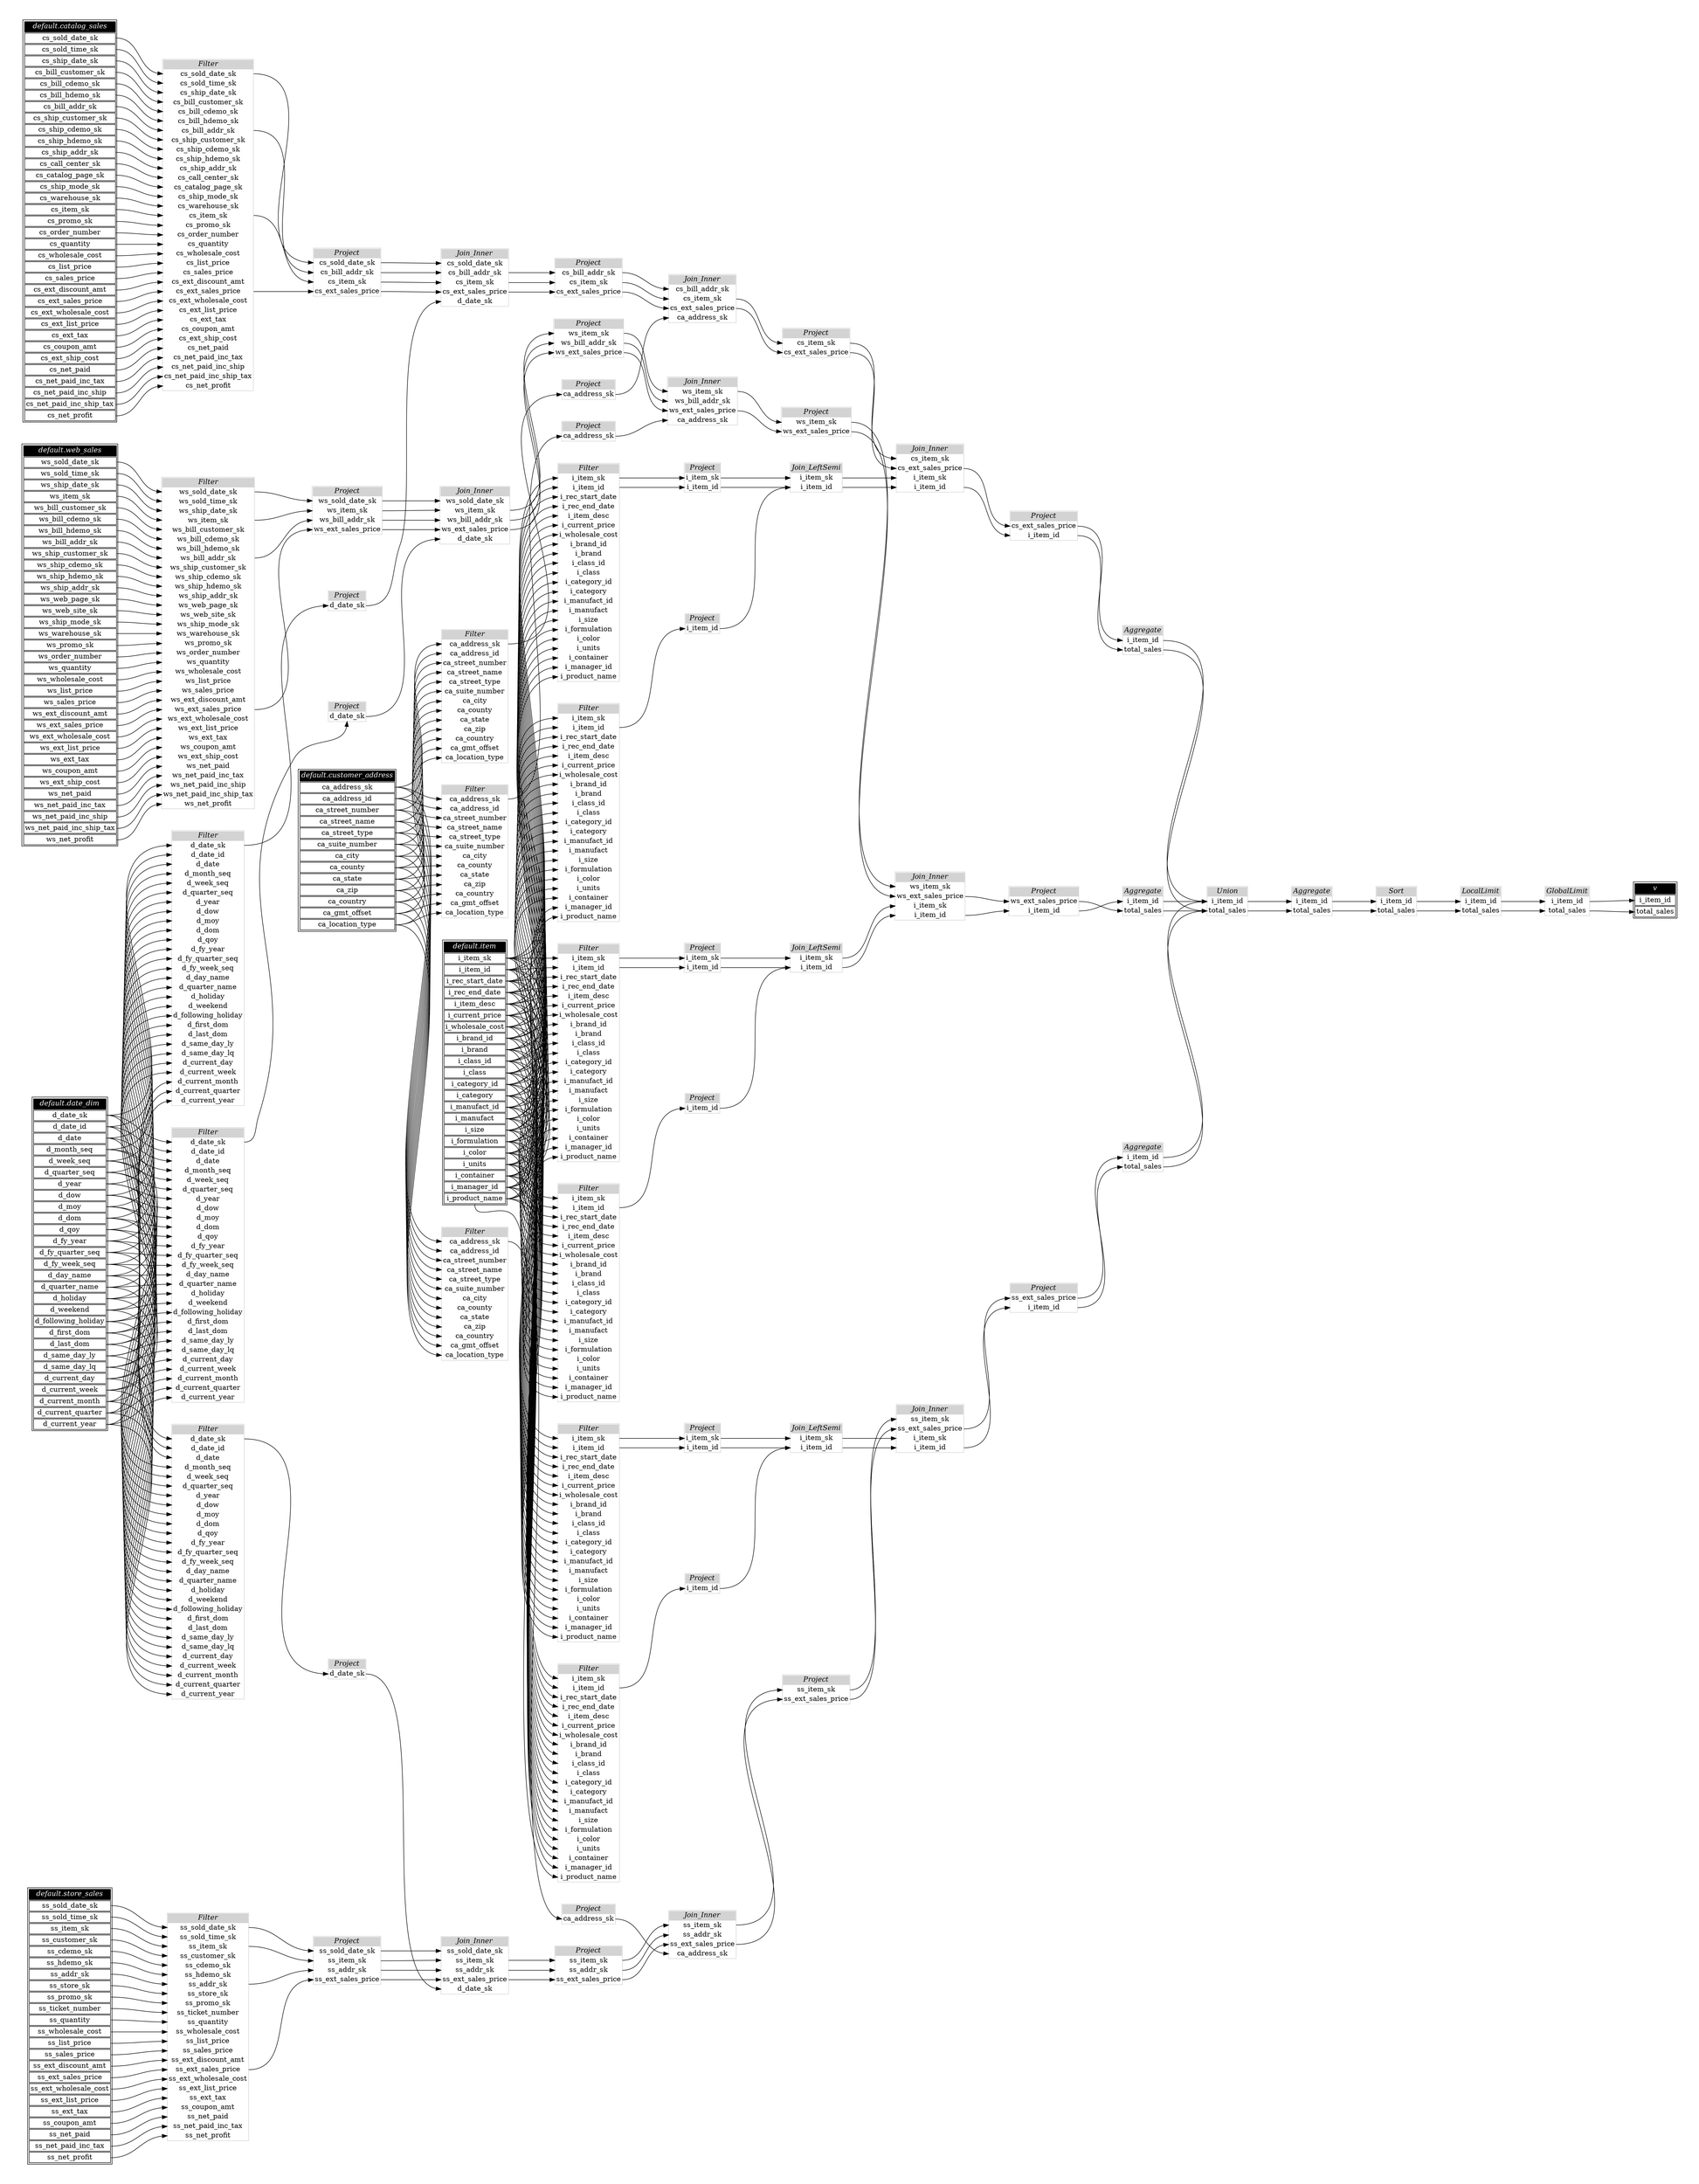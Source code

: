 // Automatically generated by TPCDSFlowTestSuite


digraph {
  graph [pad="0.5" nodesep="0.5" ranksep="1" fontname="Helvetica" rankdir=LR];
  node [shape=plaintext]

  
"Aggregate_11edfdd" [label=<
<table color="lightgray" border="1" cellborder="0" cellspacing="0">
  <tr><td bgcolor="lightgray" port="nodeName"><i>Aggregate</i></td></tr>
  <tr><td port="0">i_item_id</td></tr>
<tr><td port="1">total_sales</td></tr>
</table>>];
     

"Aggregate_1d2e12f" [label=<
<table color="lightgray" border="1" cellborder="0" cellspacing="0">
  <tr><td bgcolor="lightgray" port="nodeName"><i>Aggregate</i></td></tr>
  <tr><td port="0">i_item_id</td></tr>
<tr><td port="1">total_sales</td></tr>
</table>>];
     

"Aggregate_797ef31" [label=<
<table color="lightgray" border="1" cellborder="0" cellspacing="0">
  <tr><td bgcolor="lightgray" port="nodeName"><i>Aggregate</i></td></tr>
  <tr><td port="0">i_item_id</td></tr>
<tr><td port="1">total_sales</td></tr>
</table>>];
     

"Aggregate_a5cd1cb" [label=<
<table color="lightgray" border="1" cellborder="0" cellspacing="0">
  <tr><td bgcolor="lightgray" port="nodeName"><i>Aggregate</i></td></tr>
  <tr><td port="0">i_item_id</td></tr>
<tr><td port="1">total_sales</td></tr>
</table>>];
     

"Filter_106d707" [label=<
<table color="lightgray" border="1" cellborder="0" cellspacing="0">
  <tr><td bgcolor="lightgray" port="nodeName"><i>Filter</i></td></tr>
  <tr><td port="0">ca_address_sk</td></tr>
<tr><td port="1">ca_address_id</td></tr>
<tr><td port="2">ca_street_number</td></tr>
<tr><td port="3">ca_street_name</td></tr>
<tr><td port="4">ca_street_type</td></tr>
<tr><td port="5">ca_suite_number</td></tr>
<tr><td port="6">ca_city</td></tr>
<tr><td port="7">ca_county</td></tr>
<tr><td port="8">ca_state</td></tr>
<tr><td port="9">ca_zip</td></tr>
<tr><td port="10">ca_country</td></tr>
<tr><td port="11">ca_gmt_offset</td></tr>
<tr><td port="12">ca_location_type</td></tr>
</table>>];
     

"Filter_11983b3" [label=<
<table color="lightgray" border="1" cellborder="0" cellspacing="0">
  <tr><td bgcolor="lightgray" port="nodeName"><i>Filter</i></td></tr>
  <tr><td port="0">d_date_sk</td></tr>
<tr><td port="1">d_date_id</td></tr>
<tr><td port="2">d_date</td></tr>
<tr><td port="3">d_month_seq</td></tr>
<tr><td port="4">d_week_seq</td></tr>
<tr><td port="5">d_quarter_seq</td></tr>
<tr><td port="6">d_year</td></tr>
<tr><td port="7">d_dow</td></tr>
<tr><td port="8">d_moy</td></tr>
<tr><td port="9">d_dom</td></tr>
<tr><td port="10">d_qoy</td></tr>
<tr><td port="11">d_fy_year</td></tr>
<tr><td port="12">d_fy_quarter_seq</td></tr>
<tr><td port="13">d_fy_week_seq</td></tr>
<tr><td port="14">d_day_name</td></tr>
<tr><td port="15">d_quarter_name</td></tr>
<tr><td port="16">d_holiday</td></tr>
<tr><td port="17">d_weekend</td></tr>
<tr><td port="18">d_following_holiday</td></tr>
<tr><td port="19">d_first_dom</td></tr>
<tr><td port="20">d_last_dom</td></tr>
<tr><td port="21">d_same_day_ly</td></tr>
<tr><td port="22">d_same_day_lq</td></tr>
<tr><td port="23">d_current_day</td></tr>
<tr><td port="24">d_current_week</td></tr>
<tr><td port="25">d_current_month</td></tr>
<tr><td port="26">d_current_quarter</td></tr>
<tr><td port="27">d_current_year</td></tr>
</table>>];
     

"Filter_315c43c" [label=<
<table color="lightgray" border="1" cellborder="0" cellspacing="0">
  <tr><td bgcolor="lightgray" port="nodeName"><i>Filter</i></td></tr>
  <tr><td port="0">ss_sold_date_sk</td></tr>
<tr><td port="1">ss_sold_time_sk</td></tr>
<tr><td port="2">ss_item_sk</td></tr>
<tr><td port="3">ss_customer_sk</td></tr>
<tr><td port="4">ss_cdemo_sk</td></tr>
<tr><td port="5">ss_hdemo_sk</td></tr>
<tr><td port="6">ss_addr_sk</td></tr>
<tr><td port="7">ss_store_sk</td></tr>
<tr><td port="8">ss_promo_sk</td></tr>
<tr><td port="9">ss_ticket_number</td></tr>
<tr><td port="10">ss_quantity</td></tr>
<tr><td port="11">ss_wholesale_cost</td></tr>
<tr><td port="12">ss_list_price</td></tr>
<tr><td port="13">ss_sales_price</td></tr>
<tr><td port="14">ss_ext_discount_amt</td></tr>
<tr><td port="15">ss_ext_sales_price</td></tr>
<tr><td port="16">ss_ext_wholesale_cost</td></tr>
<tr><td port="17">ss_ext_list_price</td></tr>
<tr><td port="18">ss_ext_tax</td></tr>
<tr><td port="19">ss_coupon_amt</td></tr>
<tr><td port="20">ss_net_paid</td></tr>
<tr><td port="21">ss_net_paid_inc_tax</td></tr>
<tr><td port="22">ss_net_profit</td></tr>
</table>>];
     

"Filter_3dbee73" [label=<
<table color="lightgray" border="1" cellborder="0" cellspacing="0">
  <tr><td bgcolor="lightgray" port="nodeName"><i>Filter</i></td></tr>
  <tr><td port="0">d_date_sk</td></tr>
<tr><td port="1">d_date_id</td></tr>
<tr><td port="2">d_date</td></tr>
<tr><td port="3">d_month_seq</td></tr>
<tr><td port="4">d_week_seq</td></tr>
<tr><td port="5">d_quarter_seq</td></tr>
<tr><td port="6">d_year</td></tr>
<tr><td port="7">d_dow</td></tr>
<tr><td port="8">d_moy</td></tr>
<tr><td port="9">d_dom</td></tr>
<tr><td port="10">d_qoy</td></tr>
<tr><td port="11">d_fy_year</td></tr>
<tr><td port="12">d_fy_quarter_seq</td></tr>
<tr><td port="13">d_fy_week_seq</td></tr>
<tr><td port="14">d_day_name</td></tr>
<tr><td port="15">d_quarter_name</td></tr>
<tr><td port="16">d_holiday</td></tr>
<tr><td port="17">d_weekend</td></tr>
<tr><td port="18">d_following_holiday</td></tr>
<tr><td port="19">d_first_dom</td></tr>
<tr><td port="20">d_last_dom</td></tr>
<tr><td port="21">d_same_day_ly</td></tr>
<tr><td port="22">d_same_day_lq</td></tr>
<tr><td port="23">d_current_day</td></tr>
<tr><td port="24">d_current_week</td></tr>
<tr><td port="25">d_current_month</td></tr>
<tr><td port="26">d_current_quarter</td></tr>
<tr><td port="27">d_current_year</td></tr>
</table>>];
     

"Filter_400098d" [label=<
<table color="lightgray" border="1" cellborder="0" cellspacing="0">
  <tr><td bgcolor="lightgray" port="nodeName"><i>Filter</i></td></tr>
  <tr><td port="0">i_item_sk</td></tr>
<tr><td port="1">i_item_id</td></tr>
<tr><td port="2">i_rec_start_date</td></tr>
<tr><td port="3">i_rec_end_date</td></tr>
<tr><td port="4">i_item_desc</td></tr>
<tr><td port="5">i_current_price</td></tr>
<tr><td port="6">i_wholesale_cost</td></tr>
<tr><td port="7">i_brand_id</td></tr>
<tr><td port="8">i_brand</td></tr>
<tr><td port="9">i_class_id</td></tr>
<tr><td port="10">i_class</td></tr>
<tr><td port="11">i_category_id</td></tr>
<tr><td port="12">i_category</td></tr>
<tr><td port="13">i_manufact_id</td></tr>
<tr><td port="14">i_manufact</td></tr>
<tr><td port="15">i_size</td></tr>
<tr><td port="16">i_formulation</td></tr>
<tr><td port="17">i_color</td></tr>
<tr><td port="18">i_units</td></tr>
<tr><td port="19">i_container</td></tr>
<tr><td port="20">i_manager_id</td></tr>
<tr><td port="21">i_product_name</td></tr>
</table>>];
     

"Filter_6758d94" [label=<
<table color="lightgray" border="1" cellborder="0" cellspacing="0">
  <tr><td bgcolor="lightgray" port="nodeName"><i>Filter</i></td></tr>
  <tr><td port="0">ca_address_sk</td></tr>
<tr><td port="1">ca_address_id</td></tr>
<tr><td port="2">ca_street_number</td></tr>
<tr><td port="3">ca_street_name</td></tr>
<tr><td port="4">ca_street_type</td></tr>
<tr><td port="5">ca_suite_number</td></tr>
<tr><td port="6">ca_city</td></tr>
<tr><td port="7">ca_county</td></tr>
<tr><td port="8">ca_state</td></tr>
<tr><td port="9">ca_zip</td></tr>
<tr><td port="10">ca_country</td></tr>
<tr><td port="11">ca_gmt_offset</td></tr>
<tr><td port="12">ca_location_type</td></tr>
</table>>];
     

"Filter_8564c97" [label=<
<table color="lightgray" border="1" cellborder="0" cellspacing="0">
  <tr><td bgcolor="lightgray" port="nodeName"><i>Filter</i></td></tr>
  <tr><td port="0">ca_address_sk</td></tr>
<tr><td port="1">ca_address_id</td></tr>
<tr><td port="2">ca_street_number</td></tr>
<tr><td port="3">ca_street_name</td></tr>
<tr><td port="4">ca_street_type</td></tr>
<tr><td port="5">ca_suite_number</td></tr>
<tr><td port="6">ca_city</td></tr>
<tr><td port="7">ca_county</td></tr>
<tr><td port="8">ca_state</td></tr>
<tr><td port="9">ca_zip</td></tr>
<tr><td port="10">ca_country</td></tr>
<tr><td port="11">ca_gmt_offset</td></tr>
<tr><td port="12">ca_location_type</td></tr>
</table>>];
     

"Filter_8f120b1" [label=<
<table color="lightgray" border="1" cellborder="0" cellspacing="0">
  <tr><td bgcolor="lightgray" port="nodeName"><i>Filter</i></td></tr>
  <tr><td port="0">i_item_sk</td></tr>
<tr><td port="1">i_item_id</td></tr>
<tr><td port="2">i_rec_start_date</td></tr>
<tr><td port="3">i_rec_end_date</td></tr>
<tr><td port="4">i_item_desc</td></tr>
<tr><td port="5">i_current_price</td></tr>
<tr><td port="6">i_wholesale_cost</td></tr>
<tr><td port="7">i_brand_id</td></tr>
<tr><td port="8">i_brand</td></tr>
<tr><td port="9">i_class_id</td></tr>
<tr><td port="10">i_class</td></tr>
<tr><td port="11">i_category_id</td></tr>
<tr><td port="12">i_category</td></tr>
<tr><td port="13">i_manufact_id</td></tr>
<tr><td port="14">i_manufact</td></tr>
<tr><td port="15">i_size</td></tr>
<tr><td port="16">i_formulation</td></tr>
<tr><td port="17">i_color</td></tr>
<tr><td port="18">i_units</td></tr>
<tr><td port="19">i_container</td></tr>
<tr><td port="20">i_manager_id</td></tr>
<tr><td port="21">i_product_name</td></tr>
</table>>];
     

"Filter_9064a68" [label=<
<table color="lightgray" border="1" cellborder="0" cellspacing="0">
  <tr><td bgcolor="lightgray" port="nodeName"><i>Filter</i></td></tr>
  <tr><td port="0">cs_sold_date_sk</td></tr>
<tr><td port="1">cs_sold_time_sk</td></tr>
<tr><td port="2">cs_ship_date_sk</td></tr>
<tr><td port="3">cs_bill_customer_sk</td></tr>
<tr><td port="4">cs_bill_cdemo_sk</td></tr>
<tr><td port="5">cs_bill_hdemo_sk</td></tr>
<tr><td port="6">cs_bill_addr_sk</td></tr>
<tr><td port="7">cs_ship_customer_sk</td></tr>
<tr><td port="8">cs_ship_cdemo_sk</td></tr>
<tr><td port="9">cs_ship_hdemo_sk</td></tr>
<tr><td port="10">cs_ship_addr_sk</td></tr>
<tr><td port="11">cs_call_center_sk</td></tr>
<tr><td port="12">cs_catalog_page_sk</td></tr>
<tr><td port="13">cs_ship_mode_sk</td></tr>
<tr><td port="14">cs_warehouse_sk</td></tr>
<tr><td port="15">cs_item_sk</td></tr>
<tr><td port="16">cs_promo_sk</td></tr>
<tr><td port="17">cs_order_number</td></tr>
<tr><td port="18">cs_quantity</td></tr>
<tr><td port="19">cs_wholesale_cost</td></tr>
<tr><td port="20">cs_list_price</td></tr>
<tr><td port="21">cs_sales_price</td></tr>
<tr><td port="22">cs_ext_discount_amt</td></tr>
<tr><td port="23">cs_ext_sales_price</td></tr>
<tr><td port="24">cs_ext_wholesale_cost</td></tr>
<tr><td port="25">cs_ext_list_price</td></tr>
<tr><td port="26">cs_ext_tax</td></tr>
<tr><td port="27">cs_coupon_amt</td></tr>
<tr><td port="28">cs_ext_ship_cost</td></tr>
<tr><td port="29">cs_net_paid</td></tr>
<tr><td port="30">cs_net_paid_inc_tax</td></tr>
<tr><td port="31">cs_net_paid_inc_ship</td></tr>
<tr><td port="32">cs_net_paid_inc_ship_tax</td></tr>
<tr><td port="33">cs_net_profit</td></tr>
</table>>];
     

"Filter_9853379" [label=<
<table color="lightgray" border="1" cellborder="0" cellspacing="0">
  <tr><td bgcolor="lightgray" port="nodeName"><i>Filter</i></td></tr>
  <tr><td port="0">i_item_sk</td></tr>
<tr><td port="1">i_item_id</td></tr>
<tr><td port="2">i_rec_start_date</td></tr>
<tr><td port="3">i_rec_end_date</td></tr>
<tr><td port="4">i_item_desc</td></tr>
<tr><td port="5">i_current_price</td></tr>
<tr><td port="6">i_wholesale_cost</td></tr>
<tr><td port="7">i_brand_id</td></tr>
<tr><td port="8">i_brand</td></tr>
<tr><td port="9">i_class_id</td></tr>
<tr><td port="10">i_class</td></tr>
<tr><td port="11">i_category_id</td></tr>
<tr><td port="12">i_category</td></tr>
<tr><td port="13">i_manufact_id</td></tr>
<tr><td port="14">i_manufact</td></tr>
<tr><td port="15">i_size</td></tr>
<tr><td port="16">i_formulation</td></tr>
<tr><td port="17">i_color</td></tr>
<tr><td port="18">i_units</td></tr>
<tr><td port="19">i_container</td></tr>
<tr><td port="20">i_manager_id</td></tr>
<tr><td port="21">i_product_name</td></tr>
</table>>];
     

"Filter_a458624" [label=<
<table color="lightgray" border="1" cellborder="0" cellspacing="0">
  <tr><td bgcolor="lightgray" port="nodeName"><i>Filter</i></td></tr>
  <tr><td port="0">ws_sold_date_sk</td></tr>
<tr><td port="1">ws_sold_time_sk</td></tr>
<tr><td port="2">ws_ship_date_sk</td></tr>
<tr><td port="3">ws_item_sk</td></tr>
<tr><td port="4">ws_bill_customer_sk</td></tr>
<tr><td port="5">ws_bill_cdemo_sk</td></tr>
<tr><td port="6">ws_bill_hdemo_sk</td></tr>
<tr><td port="7">ws_bill_addr_sk</td></tr>
<tr><td port="8">ws_ship_customer_sk</td></tr>
<tr><td port="9">ws_ship_cdemo_sk</td></tr>
<tr><td port="10">ws_ship_hdemo_sk</td></tr>
<tr><td port="11">ws_ship_addr_sk</td></tr>
<tr><td port="12">ws_web_page_sk</td></tr>
<tr><td port="13">ws_web_site_sk</td></tr>
<tr><td port="14">ws_ship_mode_sk</td></tr>
<tr><td port="15">ws_warehouse_sk</td></tr>
<tr><td port="16">ws_promo_sk</td></tr>
<tr><td port="17">ws_order_number</td></tr>
<tr><td port="18">ws_quantity</td></tr>
<tr><td port="19">ws_wholesale_cost</td></tr>
<tr><td port="20">ws_list_price</td></tr>
<tr><td port="21">ws_sales_price</td></tr>
<tr><td port="22">ws_ext_discount_amt</td></tr>
<tr><td port="23">ws_ext_sales_price</td></tr>
<tr><td port="24">ws_ext_wholesale_cost</td></tr>
<tr><td port="25">ws_ext_list_price</td></tr>
<tr><td port="26">ws_ext_tax</td></tr>
<tr><td port="27">ws_coupon_amt</td></tr>
<tr><td port="28">ws_ext_ship_cost</td></tr>
<tr><td port="29">ws_net_paid</td></tr>
<tr><td port="30">ws_net_paid_inc_tax</td></tr>
<tr><td port="31">ws_net_paid_inc_ship</td></tr>
<tr><td port="32">ws_net_paid_inc_ship_tax</td></tr>
<tr><td port="33">ws_net_profit</td></tr>
</table>>];
     

"Filter_ad4c083" [label=<
<table color="lightgray" border="1" cellborder="0" cellspacing="0">
  <tr><td bgcolor="lightgray" port="nodeName"><i>Filter</i></td></tr>
  <tr><td port="0">i_item_sk</td></tr>
<tr><td port="1">i_item_id</td></tr>
<tr><td port="2">i_rec_start_date</td></tr>
<tr><td port="3">i_rec_end_date</td></tr>
<tr><td port="4">i_item_desc</td></tr>
<tr><td port="5">i_current_price</td></tr>
<tr><td port="6">i_wholesale_cost</td></tr>
<tr><td port="7">i_brand_id</td></tr>
<tr><td port="8">i_brand</td></tr>
<tr><td port="9">i_class_id</td></tr>
<tr><td port="10">i_class</td></tr>
<tr><td port="11">i_category_id</td></tr>
<tr><td port="12">i_category</td></tr>
<tr><td port="13">i_manufact_id</td></tr>
<tr><td port="14">i_manufact</td></tr>
<tr><td port="15">i_size</td></tr>
<tr><td port="16">i_formulation</td></tr>
<tr><td port="17">i_color</td></tr>
<tr><td port="18">i_units</td></tr>
<tr><td port="19">i_container</td></tr>
<tr><td port="20">i_manager_id</td></tr>
<tr><td port="21">i_product_name</td></tr>
</table>>];
     

"Filter_bdfb3c2" [label=<
<table color="lightgray" border="1" cellborder="0" cellspacing="0">
  <tr><td bgcolor="lightgray" port="nodeName"><i>Filter</i></td></tr>
  <tr><td port="0">i_item_sk</td></tr>
<tr><td port="1">i_item_id</td></tr>
<tr><td port="2">i_rec_start_date</td></tr>
<tr><td port="3">i_rec_end_date</td></tr>
<tr><td port="4">i_item_desc</td></tr>
<tr><td port="5">i_current_price</td></tr>
<tr><td port="6">i_wholesale_cost</td></tr>
<tr><td port="7">i_brand_id</td></tr>
<tr><td port="8">i_brand</td></tr>
<tr><td port="9">i_class_id</td></tr>
<tr><td port="10">i_class</td></tr>
<tr><td port="11">i_category_id</td></tr>
<tr><td port="12">i_category</td></tr>
<tr><td port="13">i_manufact_id</td></tr>
<tr><td port="14">i_manufact</td></tr>
<tr><td port="15">i_size</td></tr>
<tr><td port="16">i_formulation</td></tr>
<tr><td port="17">i_color</td></tr>
<tr><td port="18">i_units</td></tr>
<tr><td port="19">i_container</td></tr>
<tr><td port="20">i_manager_id</td></tr>
<tr><td port="21">i_product_name</td></tr>
</table>>];
     

"Filter_c02258a" [label=<
<table color="lightgray" border="1" cellborder="0" cellspacing="0">
  <tr><td bgcolor="lightgray" port="nodeName"><i>Filter</i></td></tr>
  <tr><td port="0">d_date_sk</td></tr>
<tr><td port="1">d_date_id</td></tr>
<tr><td port="2">d_date</td></tr>
<tr><td port="3">d_month_seq</td></tr>
<tr><td port="4">d_week_seq</td></tr>
<tr><td port="5">d_quarter_seq</td></tr>
<tr><td port="6">d_year</td></tr>
<tr><td port="7">d_dow</td></tr>
<tr><td port="8">d_moy</td></tr>
<tr><td port="9">d_dom</td></tr>
<tr><td port="10">d_qoy</td></tr>
<tr><td port="11">d_fy_year</td></tr>
<tr><td port="12">d_fy_quarter_seq</td></tr>
<tr><td port="13">d_fy_week_seq</td></tr>
<tr><td port="14">d_day_name</td></tr>
<tr><td port="15">d_quarter_name</td></tr>
<tr><td port="16">d_holiday</td></tr>
<tr><td port="17">d_weekend</td></tr>
<tr><td port="18">d_following_holiday</td></tr>
<tr><td port="19">d_first_dom</td></tr>
<tr><td port="20">d_last_dom</td></tr>
<tr><td port="21">d_same_day_ly</td></tr>
<tr><td port="22">d_same_day_lq</td></tr>
<tr><td port="23">d_current_day</td></tr>
<tr><td port="24">d_current_week</td></tr>
<tr><td port="25">d_current_month</td></tr>
<tr><td port="26">d_current_quarter</td></tr>
<tr><td port="27">d_current_year</td></tr>
</table>>];
     

"Filter_e0c7730" [label=<
<table color="lightgray" border="1" cellborder="0" cellspacing="0">
  <tr><td bgcolor="lightgray" port="nodeName"><i>Filter</i></td></tr>
  <tr><td port="0">i_item_sk</td></tr>
<tr><td port="1">i_item_id</td></tr>
<tr><td port="2">i_rec_start_date</td></tr>
<tr><td port="3">i_rec_end_date</td></tr>
<tr><td port="4">i_item_desc</td></tr>
<tr><td port="5">i_current_price</td></tr>
<tr><td port="6">i_wholesale_cost</td></tr>
<tr><td port="7">i_brand_id</td></tr>
<tr><td port="8">i_brand</td></tr>
<tr><td port="9">i_class_id</td></tr>
<tr><td port="10">i_class</td></tr>
<tr><td port="11">i_category_id</td></tr>
<tr><td port="12">i_category</td></tr>
<tr><td port="13">i_manufact_id</td></tr>
<tr><td port="14">i_manufact</td></tr>
<tr><td port="15">i_size</td></tr>
<tr><td port="16">i_formulation</td></tr>
<tr><td port="17">i_color</td></tr>
<tr><td port="18">i_units</td></tr>
<tr><td port="19">i_container</td></tr>
<tr><td port="20">i_manager_id</td></tr>
<tr><td port="21">i_product_name</td></tr>
</table>>];
     

"GlobalLimit_7920037" [label=<
<table color="lightgray" border="1" cellborder="0" cellspacing="0">
  <tr><td bgcolor="lightgray" port="nodeName"><i>GlobalLimit</i></td></tr>
  <tr><td port="0">i_item_id</td></tr>
<tr><td port="1">total_sales</td></tr>
</table>>];
     

"Join_Inner_094ee3e" [label=<
<table color="lightgray" border="1" cellborder="0" cellspacing="0">
  <tr><td bgcolor="lightgray" port="nodeName"><i>Join_Inner</i></td></tr>
  <tr><td port="0">ss_item_sk</td></tr>
<tr><td port="1">ss_ext_sales_price</td></tr>
<tr><td port="2">i_item_sk</td></tr>
<tr><td port="3">i_item_id</td></tr>
</table>>];
     

"Join_Inner_1f94126" [label=<
<table color="lightgray" border="1" cellborder="0" cellspacing="0">
  <tr><td bgcolor="lightgray" port="nodeName"><i>Join_Inner</i></td></tr>
  <tr><td port="0">cs_sold_date_sk</td></tr>
<tr><td port="1">cs_bill_addr_sk</td></tr>
<tr><td port="2">cs_item_sk</td></tr>
<tr><td port="3">cs_ext_sales_price</td></tr>
<tr><td port="4">d_date_sk</td></tr>
</table>>];
     

"Join_Inner_4530c2a" [label=<
<table color="lightgray" border="1" cellborder="0" cellspacing="0">
  <tr><td bgcolor="lightgray" port="nodeName"><i>Join_Inner</i></td></tr>
  <tr><td port="0">ws_item_sk</td></tr>
<tr><td port="1">ws_bill_addr_sk</td></tr>
<tr><td port="2">ws_ext_sales_price</td></tr>
<tr><td port="3">ca_address_sk</td></tr>
</table>>];
     

"Join_Inner_713398c" [label=<
<table color="lightgray" border="1" cellborder="0" cellspacing="0">
  <tr><td bgcolor="lightgray" port="nodeName"><i>Join_Inner</i></td></tr>
  <tr><td port="0">cs_bill_addr_sk</td></tr>
<tr><td port="1">cs_item_sk</td></tr>
<tr><td port="2">cs_ext_sales_price</td></tr>
<tr><td port="3">ca_address_sk</td></tr>
</table>>];
     

"Join_Inner_7f0d3a2" [label=<
<table color="lightgray" border="1" cellborder="0" cellspacing="0">
  <tr><td bgcolor="lightgray" port="nodeName"><i>Join_Inner</i></td></tr>
  <tr><td port="0">ss_item_sk</td></tr>
<tr><td port="1">ss_addr_sk</td></tr>
<tr><td port="2">ss_ext_sales_price</td></tr>
<tr><td port="3">ca_address_sk</td></tr>
</table>>];
     

"Join_Inner_a91c134" [label=<
<table color="lightgray" border="1" cellborder="0" cellspacing="0">
  <tr><td bgcolor="lightgray" port="nodeName"><i>Join_Inner</i></td></tr>
  <tr><td port="0">ss_sold_date_sk</td></tr>
<tr><td port="1">ss_item_sk</td></tr>
<tr><td port="2">ss_addr_sk</td></tr>
<tr><td port="3">ss_ext_sales_price</td></tr>
<tr><td port="4">d_date_sk</td></tr>
</table>>];
     

"Join_Inner_c1b8b8e" [label=<
<table color="lightgray" border="1" cellborder="0" cellspacing="0">
  <tr><td bgcolor="lightgray" port="nodeName"><i>Join_Inner</i></td></tr>
  <tr><td port="0">cs_item_sk</td></tr>
<tr><td port="1">cs_ext_sales_price</td></tr>
<tr><td port="2">i_item_sk</td></tr>
<tr><td port="3">i_item_id</td></tr>
</table>>];
     

"Join_Inner_c857074" [label=<
<table color="lightgray" border="1" cellborder="0" cellspacing="0">
  <tr><td bgcolor="lightgray" port="nodeName"><i>Join_Inner</i></td></tr>
  <tr><td port="0">ws_item_sk</td></tr>
<tr><td port="1">ws_ext_sales_price</td></tr>
<tr><td port="2">i_item_sk</td></tr>
<tr><td port="3">i_item_id</td></tr>
</table>>];
     

"Join_Inner_c9a59aa" [label=<
<table color="lightgray" border="1" cellborder="0" cellspacing="0">
  <tr><td bgcolor="lightgray" port="nodeName"><i>Join_Inner</i></td></tr>
  <tr><td port="0">ws_sold_date_sk</td></tr>
<tr><td port="1">ws_item_sk</td></tr>
<tr><td port="2">ws_bill_addr_sk</td></tr>
<tr><td port="3">ws_ext_sales_price</td></tr>
<tr><td port="4">d_date_sk</td></tr>
</table>>];
     

"Join_LeftSemi_7ee7541" [label=<
<table color="lightgray" border="1" cellborder="0" cellspacing="0">
  <tr><td bgcolor="lightgray" port="nodeName"><i>Join_LeftSemi</i></td></tr>
  <tr><td port="0">i_item_sk</td></tr>
<tr><td port="1">i_item_id</td></tr>
</table>>];
     

"Join_LeftSemi_b29e114" [label=<
<table color="lightgray" border="1" cellborder="0" cellspacing="0">
  <tr><td bgcolor="lightgray" port="nodeName"><i>Join_LeftSemi</i></td></tr>
  <tr><td port="0">i_item_sk</td></tr>
<tr><td port="1">i_item_id</td></tr>
</table>>];
     

"Join_LeftSemi_f1a2fce" [label=<
<table color="lightgray" border="1" cellborder="0" cellspacing="0">
  <tr><td bgcolor="lightgray" port="nodeName"><i>Join_LeftSemi</i></td></tr>
  <tr><td port="0">i_item_sk</td></tr>
<tr><td port="1">i_item_id</td></tr>
</table>>];
     

"LocalLimit_aab7401" [label=<
<table color="lightgray" border="1" cellborder="0" cellspacing="0">
  <tr><td bgcolor="lightgray" port="nodeName"><i>LocalLimit</i></td></tr>
  <tr><td port="0">i_item_id</td></tr>
<tr><td port="1">total_sales</td></tr>
</table>>];
     

"Project_00464a0" [label=<
<table color="lightgray" border="1" cellborder="0" cellspacing="0">
  <tr><td bgcolor="lightgray" port="nodeName"><i>Project</i></td></tr>
  <tr><td port="0">d_date_sk</td></tr>
</table>>];
     

"Project_16f3746" [label=<
<table color="lightgray" border="1" cellborder="0" cellspacing="0">
  <tr><td bgcolor="lightgray" port="nodeName"><i>Project</i></td></tr>
  <tr><td port="0">ws_item_sk</td></tr>
<tr><td port="1">ws_ext_sales_price</td></tr>
</table>>];
     

"Project_1aec464" [label=<
<table color="lightgray" border="1" cellborder="0" cellspacing="0">
  <tr><td bgcolor="lightgray" port="nodeName"><i>Project</i></td></tr>
  <tr><td port="0">ws_item_sk</td></tr>
<tr><td port="1">ws_bill_addr_sk</td></tr>
<tr><td port="2">ws_ext_sales_price</td></tr>
</table>>];
     

"Project_1eb9111" [label=<
<table color="lightgray" border="1" cellborder="0" cellspacing="0">
  <tr><td bgcolor="lightgray" port="nodeName"><i>Project</i></td></tr>
  <tr><td port="0">cs_sold_date_sk</td></tr>
<tr><td port="1">cs_bill_addr_sk</td></tr>
<tr><td port="2">cs_item_sk</td></tr>
<tr><td port="3">cs_ext_sales_price</td></tr>
</table>>];
     

"Project_3ff4b1b" [label=<
<table color="lightgray" border="1" cellborder="0" cellspacing="0">
  <tr><td bgcolor="lightgray" port="nodeName"><i>Project</i></td></tr>
  <tr><td port="0">ss_item_sk</td></tr>
<tr><td port="1">ss_addr_sk</td></tr>
<tr><td port="2">ss_ext_sales_price</td></tr>
</table>>];
     

"Project_47a2905" [label=<
<table color="lightgray" border="1" cellborder="0" cellspacing="0">
  <tr><td bgcolor="lightgray" port="nodeName"><i>Project</i></td></tr>
  <tr><td port="0">ca_address_sk</td></tr>
</table>>];
     

"Project_4de5aa2" [label=<
<table color="lightgray" border="1" cellborder="0" cellspacing="0">
  <tr><td bgcolor="lightgray" port="nodeName"><i>Project</i></td></tr>
  <tr><td port="0">ws_sold_date_sk</td></tr>
<tr><td port="1">ws_item_sk</td></tr>
<tr><td port="2">ws_bill_addr_sk</td></tr>
<tr><td port="3">ws_ext_sales_price</td></tr>
</table>>];
     

"Project_54742ea" [label=<
<table color="lightgray" border="1" cellborder="0" cellspacing="0">
  <tr><td bgcolor="lightgray" port="nodeName"><i>Project</i></td></tr>
  <tr><td port="0">cs_ext_sales_price</td></tr>
<tr><td port="1">i_item_id</td></tr>
</table>>];
     

"Project_55c7d2a" [label=<
<table color="lightgray" border="1" cellborder="0" cellspacing="0">
  <tr><td bgcolor="lightgray" port="nodeName"><i>Project</i></td></tr>
  <tr><td port="0">i_item_sk</td></tr>
<tr><td port="1">i_item_id</td></tr>
</table>>];
     

"Project_64d3696" [label=<
<table color="lightgray" border="1" cellborder="0" cellspacing="0">
  <tr><td bgcolor="lightgray" port="nodeName"><i>Project</i></td></tr>
  <tr><td port="0">i_item_sk</td></tr>
<tr><td port="1">i_item_id</td></tr>
</table>>];
     

"Project_85a44af" [label=<
<table color="lightgray" border="1" cellborder="0" cellspacing="0">
  <tr><td bgcolor="lightgray" port="nodeName"><i>Project</i></td></tr>
  <tr><td port="0">ca_address_sk</td></tr>
</table>>];
     

"Project_a7f22e4" [label=<
<table color="lightgray" border="1" cellborder="0" cellspacing="0">
  <tr><td bgcolor="lightgray" port="nodeName"><i>Project</i></td></tr>
  <tr><td port="0">i_item_sk</td></tr>
<tr><td port="1">i_item_id</td></tr>
</table>>];
     

"Project_ad63042" [label=<
<table color="lightgray" border="1" cellborder="0" cellspacing="0">
  <tr><td bgcolor="lightgray" port="nodeName"><i>Project</i></td></tr>
  <tr><td port="0">cs_item_sk</td></tr>
<tr><td port="1">cs_ext_sales_price</td></tr>
</table>>];
     

"Project_b148ae3" [label=<
<table color="lightgray" border="1" cellborder="0" cellspacing="0">
  <tr><td bgcolor="lightgray" port="nodeName"><i>Project</i></td></tr>
  <tr><td port="0">d_date_sk</td></tr>
</table>>];
     

"Project_b14a713" [label=<
<table color="lightgray" border="1" cellborder="0" cellspacing="0">
  <tr><td bgcolor="lightgray" port="nodeName"><i>Project</i></td></tr>
  <tr><td port="0">cs_bill_addr_sk</td></tr>
<tr><td port="1">cs_item_sk</td></tr>
<tr><td port="2">cs_ext_sales_price</td></tr>
</table>>];
     

"Project_b171039" [label=<
<table color="lightgray" border="1" cellborder="0" cellspacing="0">
  <tr><td bgcolor="lightgray" port="nodeName"><i>Project</i></td></tr>
  <tr><td port="0">ss_sold_date_sk</td></tr>
<tr><td port="1">ss_item_sk</td></tr>
<tr><td port="2">ss_addr_sk</td></tr>
<tr><td port="3">ss_ext_sales_price</td></tr>
</table>>];
     

"Project_b4b2c30" [label=<
<table color="lightgray" border="1" cellborder="0" cellspacing="0">
  <tr><td bgcolor="lightgray" port="nodeName"><i>Project</i></td></tr>
  <tr><td port="0">ss_item_sk</td></tr>
<tr><td port="1">ss_ext_sales_price</td></tr>
</table>>];
     

"Project_b7e18f9" [label=<
<table color="lightgray" border="1" cellborder="0" cellspacing="0">
  <tr><td bgcolor="lightgray" port="nodeName"><i>Project</i></td></tr>
  <tr><td port="0">i_item_id</td></tr>
</table>>];
     

"Project_b7e8fbc" [label=<
<table color="lightgray" border="1" cellborder="0" cellspacing="0">
  <tr><td bgcolor="lightgray" port="nodeName"><i>Project</i></td></tr>
  <tr><td port="0">ca_address_sk</td></tr>
</table>>];
     

"Project_c90d792" [label=<
<table color="lightgray" border="1" cellborder="0" cellspacing="0">
  <tr><td bgcolor="lightgray" port="nodeName"><i>Project</i></td></tr>
  <tr><td port="0">ws_ext_sales_price</td></tr>
<tr><td port="1">i_item_id</td></tr>
</table>>];
     

"Project_ce4e5a2" [label=<
<table color="lightgray" border="1" cellborder="0" cellspacing="0">
  <tr><td bgcolor="lightgray" port="nodeName"><i>Project</i></td></tr>
  <tr><td port="0">d_date_sk</td></tr>
</table>>];
     

"Project_dce078d" [label=<
<table color="lightgray" border="1" cellborder="0" cellspacing="0">
  <tr><td bgcolor="lightgray" port="nodeName"><i>Project</i></td></tr>
  <tr><td port="0">ss_ext_sales_price</td></tr>
<tr><td port="1">i_item_id</td></tr>
</table>>];
     

"Project_f971c19" [label=<
<table color="lightgray" border="1" cellborder="0" cellspacing="0">
  <tr><td bgcolor="lightgray" port="nodeName"><i>Project</i></td></tr>
  <tr><td port="0">i_item_id</td></tr>
</table>>];
     

"Project_fc4b7ea" [label=<
<table color="lightgray" border="1" cellborder="0" cellspacing="0">
  <tr><td bgcolor="lightgray" port="nodeName"><i>Project</i></td></tr>
  <tr><td port="0">i_item_id</td></tr>
</table>>];
     

"Sort_1c64cad" [label=<
<table color="lightgray" border="1" cellborder="0" cellspacing="0">
  <tr><td bgcolor="lightgray" port="nodeName"><i>Sort</i></td></tr>
  <tr><td port="0">i_item_id</td></tr>
<tr><td port="1">total_sales</td></tr>
</table>>];
     

"Union_533c529" [label=<
<table color="lightgray" border="1" cellborder="0" cellspacing="0">
  <tr><td bgcolor="lightgray" port="nodeName"><i>Union</i></td></tr>
  <tr><td port="0">i_item_id</td></tr>
<tr><td port="1">total_sales</td></tr>
</table>>];
     

"default.catalog_sales" [color="black" label=<
<table>
  <tr><td bgcolor="black" port="nodeName"><i><font color="white">default.catalog_sales</font></i></td></tr>
  <tr><td port="0">cs_sold_date_sk</td></tr>
<tr><td port="1">cs_sold_time_sk</td></tr>
<tr><td port="2">cs_ship_date_sk</td></tr>
<tr><td port="3">cs_bill_customer_sk</td></tr>
<tr><td port="4">cs_bill_cdemo_sk</td></tr>
<tr><td port="5">cs_bill_hdemo_sk</td></tr>
<tr><td port="6">cs_bill_addr_sk</td></tr>
<tr><td port="7">cs_ship_customer_sk</td></tr>
<tr><td port="8">cs_ship_cdemo_sk</td></tr>
<tr><td port="9">cs_ship_hdemo_sk</td></tr>
<tr><td port="10">cs_ship_addr_sk</td></tr>
<tr><td port="11">cs_call_center_sk</td></tr>
<tr><td port="12">cs_catalog_page_sk</td></tr>
<tr><td port="13">cs_ship_mode_sk</td></tr>
<tr><td port="14">cs_warehouse_sk</td></tr>
<tr><td port="15">cs_item_sk</td></tr>
<tr><td port="16">cs_promo_sk</td></tr>
<tr><td port="17">cs_order_number</td></tr>
<tr><td port="18">cs_quantity</td></tr>
<tr><td port="19">cs_wholesale_cost</td></tr>
<tr><td port="20">cs_list_price</td></tr>
<tr><td port="21">cs_sales_price</td></tr>
<tr><td port="22">cs_ext_discount_amt</td></tr>
<tr><td port="23">cs_ext_sales_price</td></tr>
<tr><td port="24">cs_ext_wholesale_cost</td></tr>
<tr><td port="25">cs_ext_list_price</td></tr>
<tr><td port="26">cs_ext_tax</td></tr>
<tr><td port="27">cs_coupon_amt</td></tr>
<tr><td port="28">cs_ext_ship_cost</td></tr>
<tr><td port="29">cs_net_paid</td></tr>
<tr><td port="30">cs_net_paid_inc_tax</td></tr>
<tr><td port="31">cs_net_paid_inc_ship</td></tr>
<tr><td port="32">cs_net_paid_inc_ship_tax</td></tr>
<tr><td port="33">cs_net_profit</td></tr>
</table>>];
     

"default.customer_address" [color="black" label=<
<table>
  <tr><td bgcolor="black" port="nodeName"><i><font color="white">default.customer_address</font></i></td></tr>
  <tr><td port="0">ca_address_sk</td></tr>
<tr><td port="1">ca_address_id</td></tr>
<tr><td port="2">ca_street_number</td></tr>
<tr><td port="3">ca_street_name</td></tr>
<tr><td port="4">ca_street_type</td></tr>
<tr><td port="5">ca_suite_number</td></tr>
<tr><td port="6">ca_city</td></tr>
<tr><td port="7">ca_county</td></tr>
<tr><td port="8">ca_state</td></tr>
<tr><td port="9">ca_zip</td></tr>
<tr><td port="10">ca_country</td></tr>
<tr><td port="11">ca_gmt_offset</td></tr>
<tr><td port="12">ca_location_type</td></tr>
</table>>];
     

"default.date_dim" [color="black" label=<
<table>
  <tr><td bgcolor="black" port="nodeName"><i><font color="white">default.date_dim</font></i></td></tr>
  <tr><td port="0">d_date_sk</td></tr>
<tr><td port="1">d_date_id</td></tr>
<tr><td port="2">d_date</td></tr>
<tr><td port="3">d_month_seq</td></tr>
<tr><td port="4">d_week_seq</td></tr>
<tr><td port="5">d_quarter_seq</td></tr>
<tr><td port="6">d_year</td></tr>
<tr><td port="7">d_dow</td></tr>
<tr><td port="8">d_moy</td></tr>
<tr><td port="9">d_dom</td></tr>
<tr><td port="10">d_qoy</td></tr>
<tr><td port="11">d_fy_year</td></tr>
<tr><td port="12">d_fy_quarter_seq</td></tr>
<tr><td port="13">d_fy_week_seq</td></tr>
<tr><td port="14">d_day_name</td></tr>
<tr><td port="15">d_quarter_name</td></tr>
<tr><td port="16">d_holiday</td></tr>
<tr><td port="17">d_weekend</td></tr>
<tr><td port="18">d_following_holiday</td></tr>
<tr><td port="19">d_first_dom</td></tr>
<tr><td port="20">d_last_dom</td></tr>
<tr><td port="21">d_same_day_ly</td></tr>
<tr><td port="22">d_same_day_lq</td></tr>
<tr><td port="23">d_current_day</td></tr>
<tr><td port="24">d_current_week</td></tr>
<tr><td port="25">d_current_month</td></tr>
<tr><td port="26">d_current_quarter</td></tr>
<tr><td port="27">d_current_year</td></tr>
</table>>];
     

"default.item" [color="black" label=<
<table>
  <tr><td bgcolor="black" port="nodeName"><i><font color="white">default.item</font></i></td></tr>
  <tr><td port="0">i_item_sk</td></tr>
<tr><td port="1">i_item_id</td></tr>
<tr><td port="2">i_rec_start_date</td></tr>
<tr><td port="3">i_rec_end_date</td></tr>
<tr><td port="4">i_item_desc</td></tr>
<tr><td port="5">i_current_price</td></tr>
<tr><td port="6">i_wholesale_cost</td></tr>
<tr><td port="7">i_brand_id</td></tr>
<tr><td port="8">i_brand</td></tr>
<tr><td port="9">i_class_id</td></tr>
<tr><td port="10">i_class</td></tr>
<tr><td port="11">i_category_id</td></tr>
<tr><td port="12">i_category</td></tr>
<tr><td port="13">i_manufact_id</td></tr>
<tr><td port="14">i_manufact</td></tr>
<tr><td port="15">i_size</td></tr>
<tr><td port="16">i_formulation</td></tr>
<tr><td port="17">i_color</td></tr>
<tr><td port="18">i_units</td></tr>
<tr><td port="19">i_container</td></tr>
<tr><td port="20">i_manager_id</td></tr>
<tr><td port="21">i_product_name</td></tr>
</table>>];
     

"default.store_sales" [color="black" label=<
<table>
  <tr><td bgcolor="black" port="nodeName"><i><font color="white">default.store_sales</font></i></td></tr>
  <tr><td port="0">ss_sold_date_sk</td></tr>
<tr><td port="1">ss_sold_time_sk</td></tr>
<tr><td port="2">ss_item_sk</td></tr>
<tr><td port="3">ss_customer_sk</td></tr>
<tr><td port="4">ss_cdemo_sk</td></tr>
<tr><td port="5">ss_hdemo_sk</td></tr>
<tr><td port="6">ss_addr_sk</td></tr>
<tr><td port="7">ss_store_sk</td></tr>
<tr><td port="8">ss_promo_sk</td></tr>
<tr><td port="9">ss_ticket_number</td></tr>
<tr><td port="10">ss_quantity</td></tr>
<tr><td port="11">ss_wholesale_cost</td></tr>
<tr><td port="12">ss_list_price</td></tr>
<tr><td port="13">ss_sales_price</td></tr>
<tr><td port="14">ss_ext_discount_amt</td></tr>
<tr><td port="15">ss_ext_sales_price</td></tr>
<tr><td port="16">ss_ext_wholesale_cost</td></tr>
<tr><td port="17">ss_ext_list_price</td></tr>
<tr><td port="18">ss_ext_tax</td></tr>
<tr><td port="19">ss_coupon_amt</td></tr>
<tr><td port="20">ss_net_paid</td></tr>
<tr><td port="21">ss_net_paid_inc_tax</td></tr>
<tr><td port="22">ss_net_profit</td></tr>
</table>>];
     

"default.web_sales" [color="black" label=<
<table>
  <tr><td bgcolor="black" port="nodeName"><i><font color="white">default.web_sales</font></i></td></tr>
  <tr><td port="0">ws_sold_date_sk</td></tr>
<tr><td port="1">ws_sold_time_sk</td></tr>
<tr><td port="2">ws_ship_date_sk</td></tr>
<tr><td port="3">ws_item_sk</td></tr>
<tr><td port="4">ws_bill_customer_sk</td></tr>
<tr><td port="5">ws_bill_cdemo_sk</td></tr>
<tr><td port="6">ws_bill_hdemo_sk</td></tr>
<tr><td port="7">ws_bill_addr_sk</td></tr>
<tr><td port="8">ws_ship_customer_sk</td></tr>
<tr><td port="9">ws_ship_cdemo_sk</td></tr>
<tr><td port="10">ws_ship_hdemo_sk</td></tr>
<tr><td port="11">ws_ship_addr_sk</td></tr>
<tr><td port="12">ws_web_page_sk</td></tr>
<tr><td port="13">ws_web_site_sk</td></tr>
<tr><td port="14">ws_ship_mode_sk</td></tr>
<tr><td port="15">ws_warehouse_sk</td></tr>
<tr><td port="16">ws_promo_sk</td></tr>
<tr><td port="17">ws_order_number</td></tr>
<tr><td port="18">ws_quantity</td></tr>
<tr><td port="19">ws_wholesale_cost</td></tr>
<tr><td port="20">ws_list_price</td></tr>
<tr><td port="21">ws_sales_price</td></tr>
<tr><td port="22">ws_ext_discount_amt</td></tr>
<tr><td port="23">ws_ext_sales_price</td></tr>
<tr><td port="24">ws_ext_wholesale_cost</td></tr>
<tr><td port="25">ws_ext_list_price</td></tr>
<tr><td port="26">ws_ext_tax</td></tr>
<tr><td port="27">ws_coupon_amt</td></tr>
<tr><td port="28">ws_ext_ship_cost</td></tr>
<tr><td port="29">ws_net_paid</td></tr>
<tr><td port="30">ws_net_paid_inc_tax</td></tr>
<tr><td port="31">ws_net_paid_inc_ship</td></tr>
<tr><td port="32">ws_net_paid_inc_ship_tax</td></tr>
<tr><td port="33">ws_net_profit</td></tr>
</table>>];
     

"v" [color="black" label=<
<table>
  <tr><td bgcolor="black" port="nodeName"><i><font color="white">v</font></i></td></tr>
  <tr><td port="0">i_item_id</td></tr>
<tr><td port="1">total_sales</td></tr>
</table>>];
     
  "Aggregate_11edfdd":0 -> "Union_533c529":0;
"Aggregate_11edfdd":1 -> "Union_533c529":1;
"Aggregate_1d2e12f":0 -> "Union_533c529":0;
"Aggregate_1d2e12f":1 -> "Union_533c529":1;
"Aggregate_797ef31":0 -> "Sort_1c64cad":0;
"Aggregate_797ef31":1 -> "Sort_1c64cad":1;
"Aggregate_a5cd1cb":0 -> "Union_533c529":0;
"Aggregate_a5cd1cb":1 -> "Union_533c529":1;
"Filter_106d707":0 -> "Project_b7e8fbc":0;
"Filter_11983b3":0 -> "Project_00464a0":0;
"Filter_315c43c":0 -> "Project_b171039":0;
"Filter_315c43c":15 -> "Project_b171039":3;
"Filter_315c43c":2 -> "Project_b171039":1;
"Filter_315c43c":6 -> "Project_b171039":2;
"Filter_3dbee73":0 -> "Project_ce4e5a2":0;
"Filter_400098d":1 -> "Project_b7e18f9":0;
"Filter_6758d94":0 -> "Project_47a2905":0;
"Filter_8564c97":0 -> "Project_85a44af":0;
"Filter_8f120b1":0 -> "Project_64d3696":0;
"Filter_8f120b1":1 -> "Project_64d3696":1;
"Filter_9064a68":0 -> "Project_1eb9111":0;
"Filter_9064a68":15 -> "Project_1eb9111":2;
"Filter_9064a68":23 -> "Project_1eb9111":3;
"Filter_9064a68":6 -> "Project_1eb9111":1;
"Filter_9853379":0 -> "Project_a7f22e4":0;
"Filter_9853379":1 -> "Project_a7f22e4":1;
"Filter_a458624":0 -> "Project_4de5aa2":0;
"Filter_a458624":23 -> "Project_4de5aa2":3;
"Filter_a458624":3 -> "Project_4de5aa2":1;
"Filter_a458624":7 -> "Project_4de5aa2":2;
"Filter_ad4c083":1 -> "Project_fc4b7ea":0;
"Filter_bdfb3c2":1 -> "Project_f971c19":0;
"Filter_c02258a":0 -> "Project_b148ae3":0;
"Filter_e0c7730":0 -> "Project_55c7d2a":0;
"Filter_e0c7730":1 -> "Project_55c7d2a":1;
"GlobalLimit_7920037":0 -> "v":0;
"GlobalLimit_7920037":1 -> "v":1;
"Join_Inner_094ee3e":1 -> "Project_dce078d":0;
"Join_Inner_094ee3e":3 -> "Project_dce078d":1;
"Join_Inner_1f94126":1 -> "Project_b14a713":0;
"Join_Inner_1f94126":2 -> "Project_b14a713":1;
"Join_Inner_1f94126":3 -> "Project_b14a713":2;
"Join_Inner_4530c2a":0 -> "Project_16f3746":0;
"Join_Inner_4530c2a":2 -> "Project_16f3746":1;
"Join_Inner_713398c":1 -> "Project_ad63042":0;
"Join_Inner_713398c":2 -> "Project_ad63042":1;
"Join_Inner_7f0d3a2":0 -> "Project_b4b2c30":0;
"Join_Inner_7f0d3a2":2 -> "Project_b4b2c30":1;
"Join_Inner_a91c134":1 -> "Project_3ff4b1b":0;
"Join_Inner_a91c134":2 -> "Project_3ff4b1b":1;
"Join_Inner_a91c134":3 -> "Project_3ff4b1b":2;
"Join_Inner_c1b8b8e":1 -> "Project_54742ea":0;
"Join_Inner_c1b8b8e":3 -> "Project_54742ea":1;
"Join_Inner_c857074":1 -> "Project_c90d792":0;
"Join_Inner_c857074":3 -> "Project_c90d792":1;
"Join_Inner_c9a59aa":1 -> "Project_1aec464":0;
"Join_Inner_c9a59aa":2 -> "Project_1aec464":1;
"Join_Inner_c9a59aa":3 -> "Project_1aec464":2;
"Join_LeftSemi_7ee7541":0 -> "Join_Inner_094ee3e":2;
"Join_LeftSemi_7ee7541":1 -> "Join_Inner_094ee3e":3;
"Join_LeftSemi_b29e114":0 -> "Join_Inner_c1b8b8e":2;
"Join_LeftSemi_b29e114":1 -> "Join_Inner_c1b8b8e":3;
"Join_LeftSemi_f1a2fce":0 -> "Join_Inner_c857074":2;
"Join_LeftSemi_f1a2fce":1 -> "Join_Inner_c857074":3;
"LocalLimit_aab7401":0 -> "GlobalLimit_7920037":0;
"LocalLimit_aab7401":1 -> "GlobalLimit_7920037":1;
"Project_00464a0":0 -> "Join_Inner_a91c134":4;
"Project_16f3746":0 -> "Join_Inner_c857074":0;
"Project_16f3746":1 -> "Join_Inner_c857074":1;
"Project_1aec464":0 -> "Join_Inner_4530c2a":0;
"Project_1aec464":1 -> "Join_Inner_4530c2a":1;
"Project_1aec464":2 -> "Join_Inner_4530c2a":2;
"Project_1eb9111":0 -> "Join_Inner_1f94126":0;
"Project_1eb9111":1 -> "Join_Inner_1f94126":1;
"Project_1eb9111":2 -> "Join_Inner_1f94126":2;
"Project_1eb9111":3 -> "Join_Inner_1f94126":3;
"Project_3ff4b1b":0 -> "Join_Inner_7f0d3a2":0;
"Project_3ff4b1b":1 -> "Join_Inner_7f0d3a2":1;
"Project_3ff4b1b":2 -> "Join_Inner_7f0d3a2":2;
"Project_47a2905":0 -> "Join_Inner_7f0d3a2":3;
"Project_4de5aa2":0 -> "Join_Inner_c9a59aa":0;
"Project_4de5aa2":1 -> "Join_Inner_c9a59aa":1;
"Project_4de5aa2":2 -> "Join_Inner_c9a59aa":2;
"Project_4de5aa2":3 -> "Join_Inner_c9a59aa":3;
"Project_54742ea":0 -> "Aggregate_1d2e12f":1;
"Project_54742ea":1 -> "Aggregate_1d2e12f":0;
"Project_55c7d2a":0 -> "Join_LeftSemi_7ee7541":0;
"Project_55c7d2a":1 -> "Join_LeftSemi_7ee7541":1;
"Project_64d3696":0 -> "Join_LeftSemi_b29e114":0;
"Project_64d3696":1 -> "Join_LeftSemi_b29e114":1;
"Project_85a44af":0 -> "Join_Inner_4530c2a":3;
"Project_a7f22e4":0 -> "Join_LeftSemi_f1a2fce":0;
"Project_a7f22e4":1 -> "Join_LeftSemi_f1a2fce":1;
"Project_ad63042":0 -> "Join_Inner_c1b8b8e":0;
"Project_ad63042":1 -> "Join_Inner_c1b8b8e":1;
"Project_b148ae3":0 -> "Join_Inner_1f94126":4;
"Project_b14a713":0 -> "Join_Inner_713398c":0;
"Project_b14a713":1 -> "Join_Inner_713398c":1;
"Project_b14a713":2 -> "Join_Inner_713398c":2;
"Project_b171039":0 -> "Join_Inner_a91c134":0;
"Project_b171039":1 -> "Join_Inner_a91c134":1;
"Project_b171039":2 -> "Join_Inner_a91c134":2;
"Project_b171039":3 -> "Join_Inner_a91c134":3;
"Project_b4b2c30":0 -> "Join_Inner_094ee3e":0;
"Project_b4b2c30":1 -> "Join_Inner_094ee3e":1;
"Project_b7e18f9":0 -> "Join_LeftSemi_f1a2fce":1;
"Project_b7e8fbc":0 -> "Join_Inner_713398c":3;
"Project_c90d792":0 -> "Aggregate_11edfdd":1;
"Project_c90d792":1 -> "Aggregate_11edfdd":0;
"Project_ce4e5a2":0 -> "Join_Inner_c9a59aa":4;
"Project_dce078d":0 -> "Aggregate_a5cd1cb":1;
"Project_dce078d":1 -> "Aggregate_a5cd1cb":0;
"Project_f971c19":0 -> "Join_LeftSemi_b29e114":1;
"Project_fc4b7ea":0 -> "Join_LeftSemi_7ee7541":1;
"Sort_1c64cad":0 -> "LocalLimit_aab7401":0;
"Sort_1c64cad":1 -> "LocalLimit_aab7401":1;
"Union_533c529":0 -> "Aggregate_797ef31":0;
"Union_533c529":1 -> "Aggregate_797ef31":1;
"default.catalog_sales":0 -> "Filter_9064a68":0;
"default.catalog_sales":1 -> "Filter_9064a68":1;
"default.catalog_sales":10 -> "Filter_9064a68":10;
"default.catalog_sales":11 -> "Filter_9064a68":11;
"default.catalog_sales":12 -> "Filter_9064a68":12;
"default.catalog_sales":13 -> "Filter_9064a68":13;
"default.catalog_sales":14 -> "Filter_9064a68":14;
"default.catalog_sales":15 -> "Filter_9064a68":15;
"default.catalog_sales":16 -> "Filter_9064a68":16;
"default.catalog_sales":17 -> "Filter_9064a68":17;
"default.catalog_sales":18 -> "Filter_9064a68":18;
"default.catalog_sales":19 -> "Filter_9064a68":19;
"default.catalog_sales":2 -> "Filter_9064a68":2;
"default.catalog_sales":20 -> "Filter_9064a68":20;
"default.catalog_sales":21 -> "Filter_9064a68":21;
"default.catalog_sales":22 -> "Filter_9064a68":22;
"default.catalog_sales":23 -> "Filter_9064a68":23;
"default.catalog_sales":24 -> "Filter_9064a68":24;
"default.catalog_sales":25 -> "Filter_9064a68":25;
"default.catalog_sales":26 -> "Filter_9064a68":26;
"default.catalog_sales":27 -> "Filter_9064a68":27;
"default.catalog_sales":28 -> "Filter_9064a68":28;
"default.catalog_sales":29 -> "Filter_9064a68":29;
"default.catalog_sales":3 -> "Filter_9064a68":3;
"default.catalog_sales":30 -> "Filter_9064a68":30;
"default.catalog_sales":31 -> "Filter_9064a68":31;
"default.catalog_sales":32 -> "Filter_9064a68":32;
"default.catalog_sales":33 -> "Filter_9064a68":33;
"default.catalog_sales":4 -> "Filter_9064a68":4;
"default.catalog_sales":5 -> "Filter_9064a68":5;
"default.catalog_sales":6 -> "Filter_9064a68":6;
"default.catalog_sales":7 -> "Filter_9064a68":7;
"default.catalog_sales":8 -> "Filter_9064a68":8;
"default.catalog_sales":9 -> "Filter_9064a68":9;
"default.customer_address":0 -> "Filter_106d707":0;
"default.customer_address":0 -> "Filter_6758d94":0;
"default.customer_address":0 -> "Filter_8564c97":0;
"default.customer_address":1 -> "Filter_106d707":1;
"default.customer_address":1 -> "Filter_6758d94":1;
"default.customer_address":1 -> "Filter_8564c97":1;
"default.customer_address":10 -> "Filter_106d707":10;
"default.customer_address":10 -> "Filter_6758d94":10;
"default.customer_address":10 -> "Filter_8564c97":10;
"default.customer_address":11 -> "Filter_106d707":11;
"default.customer_address":11 -> "Filter_6758d94":11;
"default.customer_address":11 -> "Filter_8564c97":11;
"default.customer_address":12 -> "Filter_106d707":12;
"default.customer_address":12 -> "Filter_6758d94":12;
"default.customer_address":12 -> "Filter_8564c97":12;
"default.customer_address":2 -> "Filter_106d707":2;
"default.customer_address":2 -> "Filter_6758d94":2;
"default.customer_address":2 -> "Filter_8564c97":2;
"default.customer_address":3 -> "Filter_106d707":3;
"default.customer_address":3 -> "Filter_6758d94":3;
"default.customer_address":3 -> "Filter_8564c97":3;
"default.customer_address":4 -> "Filter_106d707":4;
"default.customer_address":4 -> "Filter_6758d94":4;
"default.customer_address":4 -> "Filter_8564c97":4;
"default.customer_address":5 -> "Filter_106d707":5;
"default.customer_address":5 -> "Filter_6758d94":5;
"default.customer_address":5 -> "Filter_8564c97":5;
"default.customer_address":6 -> "Filter_106d707":6;
"default.customer_address":6 -> "Filter_6758d94":6;
"default.customer_address":6 -> "Filter_8564c97":6;
"default.customer_address":7 -> "Filter_106d707":7;
"default.customer_address":7 -> "Filter_6758d94":7;
"default.customer_address":7 -> "Filter_8564c97":7;
"default.customer_address":8 -> "Filter_106d707":8;
"default.customer_address":8 -> "Filter_6758d94":8;
"default.customer_address":8 -> "Filter_8564c97":8;
"default.customer_address":9 -> "Filter_106d707":9;
"default.customer_address":9 -> "Filter_6758d94":9;
"default.customer_address":9 -> "Filter_8564c97":9;
"default.date_dim":0 -> "Filter_11983b3":0;
"default.date_dim":0 -> "Filter_3dbee73":0;
"default.date_dim":0 -> "Filter_c02258a":0;
"default.date_dim":1 -> "Filter_11983b3":1;
"default.date_dim":1 -> "Filter_3dbee73":1;
"default.date_dim":1 -> "Filter_c02258a":1;
"default.date_dim":10 -> "Filter_11983b3":10;
"default.date_dim":10 -> "Filter_3dbee73":10;
"default.date_dim":10 -> "Filter_c02258a":10;
"default.date_dim":11 -> "Filter_11983b3":11;
"default.date_dim":11 -> "Filter_3dbee73":11;
"default.date_dim":11 -> "Filter_c02258a":11;
"default.date_dim":12 -> "Filter_11983b3":12;
"default.date_dim":12 -> "Filter_3dbee73":12;
"default.date_dim":12 -> "Filter_c02258a":12;
"default.date_dim":13 -> "Filter_11983b3":13;
"default.date_dim":13 -> "Filter_3dbee73":13;
"default.date_dim":13 -> "Filter_c02258a":13;
"default.date_dim":14 -> "Filter_11983b3":14;
"default.date_dim":14 -> "Filter_3dbee73":14;
"default.date_dim":14 -> "Filter_c02258a":14;
"default.date_dim":15 -> "Filter_11983b3":15;
"default.date_dim":15 -> "Filter_3dbee73":15;
"default.date_dim":15 -> "Filter_c02258a":15;
"default.date_dim":16 -> "Filter_11983b3":16;
"default.date_dim":16 -> "Filter_3dbee73":16;
"default.date_dim":16 -> "Filter_c02258a":16;
"default.date_dim":17 -> "Filter_11983b3":17;
"default.date_dim":17 -> "Filter_3dbee73":17;
"default.date_dim":17 -> "Filter_c02258a":17;
"default.date_dim":18 -> "Filter_11983b3":18;
"default.date_dim":18 -> "Filter_3dbee73":18;
"default.date_dim":18 -> "Filter_c02258a":18;
"default.date_dim":19 -> "Filter_11983b3":19;
"default.date_dim":19 -> "Filter_3dbee73":19;
"default.date_dim":19 -> "Filter_c02258a":19;
"default.date_dim":2 -> "Filter_11983b3":2;
"default.date_dim":2 -> "Filter_3dbee73":2;
"default.date_dim":2 -> "Filter_c02258a":2;
"default.date_dim":20 -> "Filter_11983b3":20;
"default.date_dim":20 -> "Filter_3dbee73":20;
"default.date_dim":20 -> "Filter_c02258a":20;
"default.date_dim":21 -> "Filter_11983b3":21;
"default.date_dim":21 -> "Filter_3dbee73":21;
"default.date_dim":21 -> "Filter_c02258a":21;
"default.date_dim":22 -> "Filter_11983b3":22;
"default.date_dim":22 -> "Filter_3dbee73":22;
"default.date_dim":22 -> "Filter_c02258a":22;
"default.date_dim":23 -> "Filter_11983b3":23;
"default.date_dim":23 -> "Filter_3dbee73":23;
"default.date_dim":23 -> "Filter_c02258a":23;
"default.date_dim":24 -> "Filter_11983b3":24;
"default.date_dim":24 -> "Filter_3dbee73":24;
"default.date_dim":24 -> "Filter_c02258a":24;
"default.date_dim":25 -> "Filter_11983b3":25;
"default.date_dim":25 -> "Filter_3dbee73":25;
"default.date_dim":25 -> "Filter_c02258a":25;
"default.date_dim":26 -> "Filter_11983b3":26;
"default.date_dim":26 -> "Filter_3dbee73":26;
"default.date_dim":26 -> "Filter_c02258a":26;
"default.date_dim":27 -> "Filter_11983b3":27;
"default.date_dim":27 -> "Filter_3dbee73":27;
"default.date_dim":27 -> "Filter_c02258a":27;
"default.date_dim":3 -> "Filter_11983b3":3;
"default.date_dim":3 -> "Filter_3dbee73":3;
"default.date_dim":3 -> "Filter_c02258a":3;
"default.date_dim":4 -> "Filter_11983b3":4;
"default.date_dim":4 -> "Filter_3dbee73":4;
"default.date_dim":4 -> "Filter_c02258a":4;
"default.date_dim":5 -> "Filter_11983b3":5;
"default.date_dim":5 -> "Filter_3dbee73":5;
"default.date_dim":5 -> "Filter_c02258a":5;
"default.date_dim":6 -> "Filter_11983b3":6;
"default.date_dim":6 -> "Filter_3dbee73":6;
"default.date_dim":6 -> "Filter_c02258a":6;
"default.date_dim":7 -> "Filter_11983b3":7;
"default.date_dim":7 -> "Filter_3dbee73":7;
"default.date_dim":7 -> "Filter_c02258a":7;
"default.date_dim":8 -> "Filter_11983b3":8;
"default.date_dim":8 -> "Filter_3dbee73":8;
"default.date_dim":8 -> "Filter_c02258a":8;
"default.date_dim":9 -> "Filter_11983b3":9;
"default.date_dim":9 -> "Filter_3dbee73":9;
"default.date_dim":9 -> "Filter_c02258a":9;
"default.item":0 -> "Filter_400098d":0;
"default.item":0 -> "Filter_8f120b1":0;
"default.item":0 -> "Filter_9853379":0;
"default.item":0 -> "Filter_ad4c083":0;
"default.item":0 -> "Filter_bdfb3c2":0;
"default.item":0 -> "Filter_e0c7730":0;
"default.item":1 -> "Filter_400098d":1;
"default.item":1 -> "Filter_8f120b1":1;
"default.item":1 -> "Filter_9853379":1;
"default.item":1 -> "Filter_ad4c083":1;
"default.item":1 -> "Filter_bdfb3c2":1;
"default.item":1 -> "Filter_e0c7730":1;
"default.item":10 -> "Filter_400098d":10;
"default.item":10 -> "Filter_8f120b1":10;
"default.item":10 -> "Filter_9853379":10;
"default.item":10 -> "Filter_ad4c083":10;
"default.item":10 -> "Filter_bdfb3c2":10;
"default.item":10 -> "Filter_e0c7730":10;
"default.item":11 -> "Filter_400098d":11;
"default.item":11 -> "Filter_8f120b1":11;
"default.item":11 -> "Filter_9853379":11;
"default.item":11 -> "Filter_ad4c083":11;
"default.item":11 -> "Filter_bdfb3c2":11;
"default.item":11 -> "Filter_e0c7730":11;
"default.item":12 -> "Filter_400098d":12;
"default.item":12 -> "Filter_8f120b1":12;
"default.item":12 -> "Filter_9853379":12;
"default.item":12 -> "Filter_ad4c083":12;
"default.item":12 -> "Filter_bdfb3c2":12;
"default.item":12 -> "Filter_e0c7730":12;
"default.item":13 -> "Filter_400098d":13;
"default.item":13 -> "Filter_8f120b1":13;
"default.item":13 -> "Filter_9853379":13;
"default.item":13 -> "Filter_ad4c083":13;
"default.item":13 -> "Filter_bdfb3c2":13;
"default.item":13 -> "Filter_e0c7730":13;
"default.item":14 -> "Filter_400098d":14;
"default.item":14 -> "Filter_8f120b1":14;
"default.item":14 -> "Filter_9853379":14;
"default.item":14 -> "Filter_ad4c083":14;
"default.item":14 -> "Filter_bdfb3c2":14;
"default.item":14 -> "Filter_e0c7730":14;
"default.item":15 -> "Filter_400098d":15;
"default.item":15 -> "Filter_8f120b1":15;
"default.item":15 -> "Filter_9853379":15;
"default.item":15 -> "Filter_ad4c083":15;
"default.item":15 -> "Filter_bdfb3c2":15;
"default.item":15 -> "Filter_e0c7730":15;
"default.item":16 -> "Filter_400098d":16;
"default.item":16 -> "Filter_8f120b1":16;
"default.item":16 -> "Filter_9853379":16;
"default.item":16 -> "Filter_ad4c083":16;
"default.item":16 -> "Filter_bdfb3c2":16;
"default.item":16 -> "Filter_e0c7730":16;
"default.item":17 -> "Filter_400098d":17;
"default.item":17 -> "Filter_8f120b1":17;
"default.item":17 -> "Filter_9853379":17;
"default.item":17 -> "Filter_ad4c083":17;
"default.item":17 -> "Filter_bdfb3c2":17;
"default.item":17 -> "Filter_e0c7730":17;
"default.item":18 -> "Filter_400098d":18;
"default.item":18 -> "Filter_8f120b1":18;
"default.item":18 -> "Filter_9853379":18;
"default.item":18 -> "Filter_ad4c083":18;
"default.item":18 -> "Filter_bdfb3c2":18;
"default.item":18 -> "Filter_e0c7730":18;
"default.item":19 -> "Filter_400098d":19;
"default.item":19 -> "Filter_8f120b1":19;
"default.item":19 -> "Filter_9853379":19;
"default.item":19 -> "Filter_ad4c083":19;
"default.item":19 -> "Filter_bdfb3c2":19;
"default.item":19 -> "Filter_e0c7730":19;
"default.item":2 -> "Filter_400098d":2;
"default.item":2 -> "Filter_8f120b1":2;
"default.item":2 -> "Filter_9853379":2;
"default.item":2 -> "Filter_ad4c083":2;
"default.item":2 -> "Filter_bdfb3c2":2;
"default.item":2 -> "Filter_e0c7730":2;
"default.item":20 -> "Filter_400098d":20;
"default.item":20 -> "Filter_8f120b1":20;
"default.item":20 -> "Filter_9853379":20;
"default.item":20 -> "Filter_ad4c083":20;
"default.item":20 -> "Filter_bdfb3c2":20;
"default.item":20 -> "Filter_e0c7730":20;
"default.item":21 -> "Filter_400098d":21;
"default.item":21 -> "Filter_8f120b1":21;
"default.item":21 -> "Filter_9853379":21;
"default.item":21 -> "Filter_ad4c083":21;
"default.item":21 -> "Filter_bdfb3c2":21;
"default.item":21 -> "Filter_e0c7730":21;
"default.item":3 -> "Filter_400098d":3;
"default.item":3 -> "Filter_8f120b1":3;
"default.item":3 -> "Filter_9853379":3;
"default.item":3 -> "Filter_ad4c083":3;
"default.item":3 -> "Filter_bdfb3c2":3;
"default.item":3 -> "Filter_e0c7730":3;
"default.item":4 -> "Filter_400098d":4;
"default.item":4 -> "Filter_8f120b1":4;
"default.item":4 -> "Filter_9853379":4;
"default.item":4 -> "Filter_ad4c083":4;
"default.item":4 -> "Filter_bdfb3c2":4;
"default.item":4 -> "Filter_e0c7730":4;
"default.item":5 -> "Filter_400098d":5;
"default.item":5 -> "Filter_8f120b1":5;
"default.item":5 -> "Filter_9853379":5;
"default.item":5 -> "Filter_ad4c083":5;
"default.item":5 -> "Filter_bdfb3c2":5;
"default.item":5 -> "Filter_e0c7730":5;
"default.item":6 -> "Filter_400098d":6;
"default.item":6 -> "Filter_8f120b1":6;
"default.item":6 -> "Filter_9853379":6;
"default.item":6 -> "Filter_ad4c083":6;
"default.item":6 -> "Filter_bdfb3c2":6;
"default.item":6 -> "Filter_e0c7730":6;
"default.item":7 -> "Filter_400098d":7;
"default.item":7 -> "Filter_8f120b1":7;
"default.item":7 -> "Filter_9853379":7;
"default.item":7 -> "Filter_ad4c083":7;
"default.item":7 -> "Filter_bdfb3c2":7;
"default.item":7 -> "Filter_e0c7730":7;
"default.item":8 -> "Filter_400098d":8;
"default.item":8 -> "Filter_8f120b1":8;
"default.item":8 -> "Filter_9853379":8;
"default.item":8 -> "Filter_ad4c083":8;
"default.item":8 -> "Filter_bdfb3c2":8;
"default.item":8 -> "Filter_e0c7730":8;
"default.item":9 -> "Filter_400098d":9;
"default.item":9 -> "Filter_8f120b1":9;
"default.item":9 -> "Filter_9853379":9;
"default.item":9 -> "Filter_ad4c083":9;
"default.item":9 -> "Filter_bdfb3c2":9;
"default.item":9 -> "Filter_e0c7730":9;
"default.store_sales":0 -> "Filter_315c43c":0;
"default.store_sales":1 -> "Filter_315c43c":1;
"default.store_sales":10 -> "Filter_315c43c":10;
"default.store_sales":11 -> "Filter_315c43c":11;
"default.store_sales":12 -> "Filter_315c43c":12;
"default.store_sales":13 -> "Filter_315c43c":13;
"default.store_sales":14 -> "Filter_315c43c":14;
"default.store_sales":15 -> "Filter_315c43c":15;
"default.store_sales":16 -> "Filter_315c43c":16;
"default.store_sales":17 -> "Filter_315c43c":17;
"default.store_sales":18 -> "Filter_315c43c":18;
"default.store_sales":19 -> "Filter_315c43c":19;
"default.store_sales":2 -> "Filter_315c43c":2;
"default.store_sales":20 -> "Filter_315c43c":20;
"default.store_sales":21 -> "Filter_315c43c":21;
"default.store_sales":22 -> "Filter_315c43c":22;
"default.store_sales":3 -> "Filter_315c43c":3;
"default.store_sales":4 -> "Filter_315c43c":4;
"default.store_sales":5 -> "Filter_315c43c":5;
"default.store_sales":6 -> "Filter_315c43c":6;
"default.store_sales":7 -> "Filter_315c43c":7;
"default.store_sales":8 -> "Filter_315c43c":8;
"default.store_sales":9 -> "Filter_315c43c":9;
"default.web_sales":0 -> "Filter_a458624":0;
"default.web_sales":1 -> "Filter_a458624":1;
"default.web_sales":10 -> "Filter_a458624":10;
"default.web_sales":11 -> "Filter_a458624":11;
"default.web_sales":12 -> "Filter_a458624":12;
"default.web_sales":13 -> "Filter_a458624":13;
"default.web_sales":14 -> "Filter_a458624":14;
"default.web_sales":15 -> "Filter_a458624":15;
"default.web_sales":16 -> "Filter_a458624":16;
"default.web_sales":17 -> "Filter_a458624":17;
"default.web_sales":18 -> "Filter_a458624":18;
"default.web_sales":19 -> "Filter_a458624":19;
"default.web_sales":2 -> "Filter_a458624":2;
"default.web_sales":20 -> "Filter_a458624":20;
"default.web_sales":21 -> "Filter_a458624":21;
"default.web_sales":22 -> "Filter_a458624":22;
"default.web_sales":23 -> "Filter_a458624":23;
"default.web_sales":24 -> "Filter_a458624":24;
"default.web_sales":25 -> "Filter_a458624":25;
"default.web_sales":26 -> "Filter_a458624":26;
"default.web_sales":27 -> "Filter_a458624":27;
"default.web_sales":28 -> "Filter_a458624":28;
"default.web_sales":29 -> "Filter_a458624":29;
"default.web_sales":3 -> "Filter_a458624":3;
"default.web_sales":30 -> "Filter_a458624":30;
"default.web_sales":31 -> "Filter_a458624":31;
"default.web_sales":32 -> "Filter_a458624":32;
"default.web_sales":33 -> "Filter_a458624":33;
"default.web_sales":4 -> "Filter_a458624":4;
"default.web_sales":5 -> "Filter_a458624":5;
"default.web_sales":6 -> "Filter_a458624":6;
"default.web_sales":7 -> "Filter_a458624":7;
"default.web_sales":8 -> "Filter_a458624":8;
"default.web_sales":9 -> "Filter_a458624":9;
}
       
